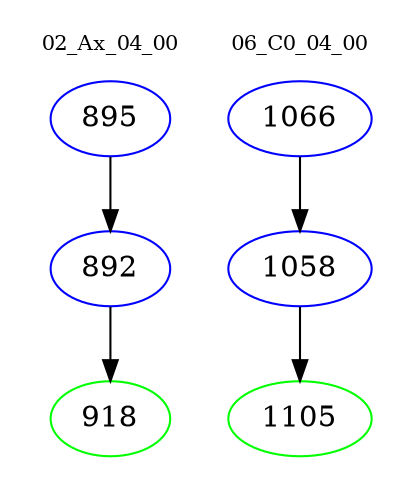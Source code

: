 digraph{
subgraph cluster_0 {
color = white
label = "02_Ax_04_00";
fontsize=10;
T0_895 [label="895", color="blue"]
T0_895 -> T0_892 [color="black"]
T0_892 [label="892", color="blue"]
T0_892 -> T0_918 [color="black"]
T0_918 [label="918", color="green"]
}
subgraph cluster_1 {
color = white
label = "06_C0_04_00";
fontsize=10;
T1_1066 [label="1066", color="blue"]
T1_1066 -> T1_1058 [color="black"]
T1_1058 [label="1058", color="blue"]
T1_1058 -> T1_1105 [color="black"]
T1_1105 [label="1105", color="green"]
}
}
